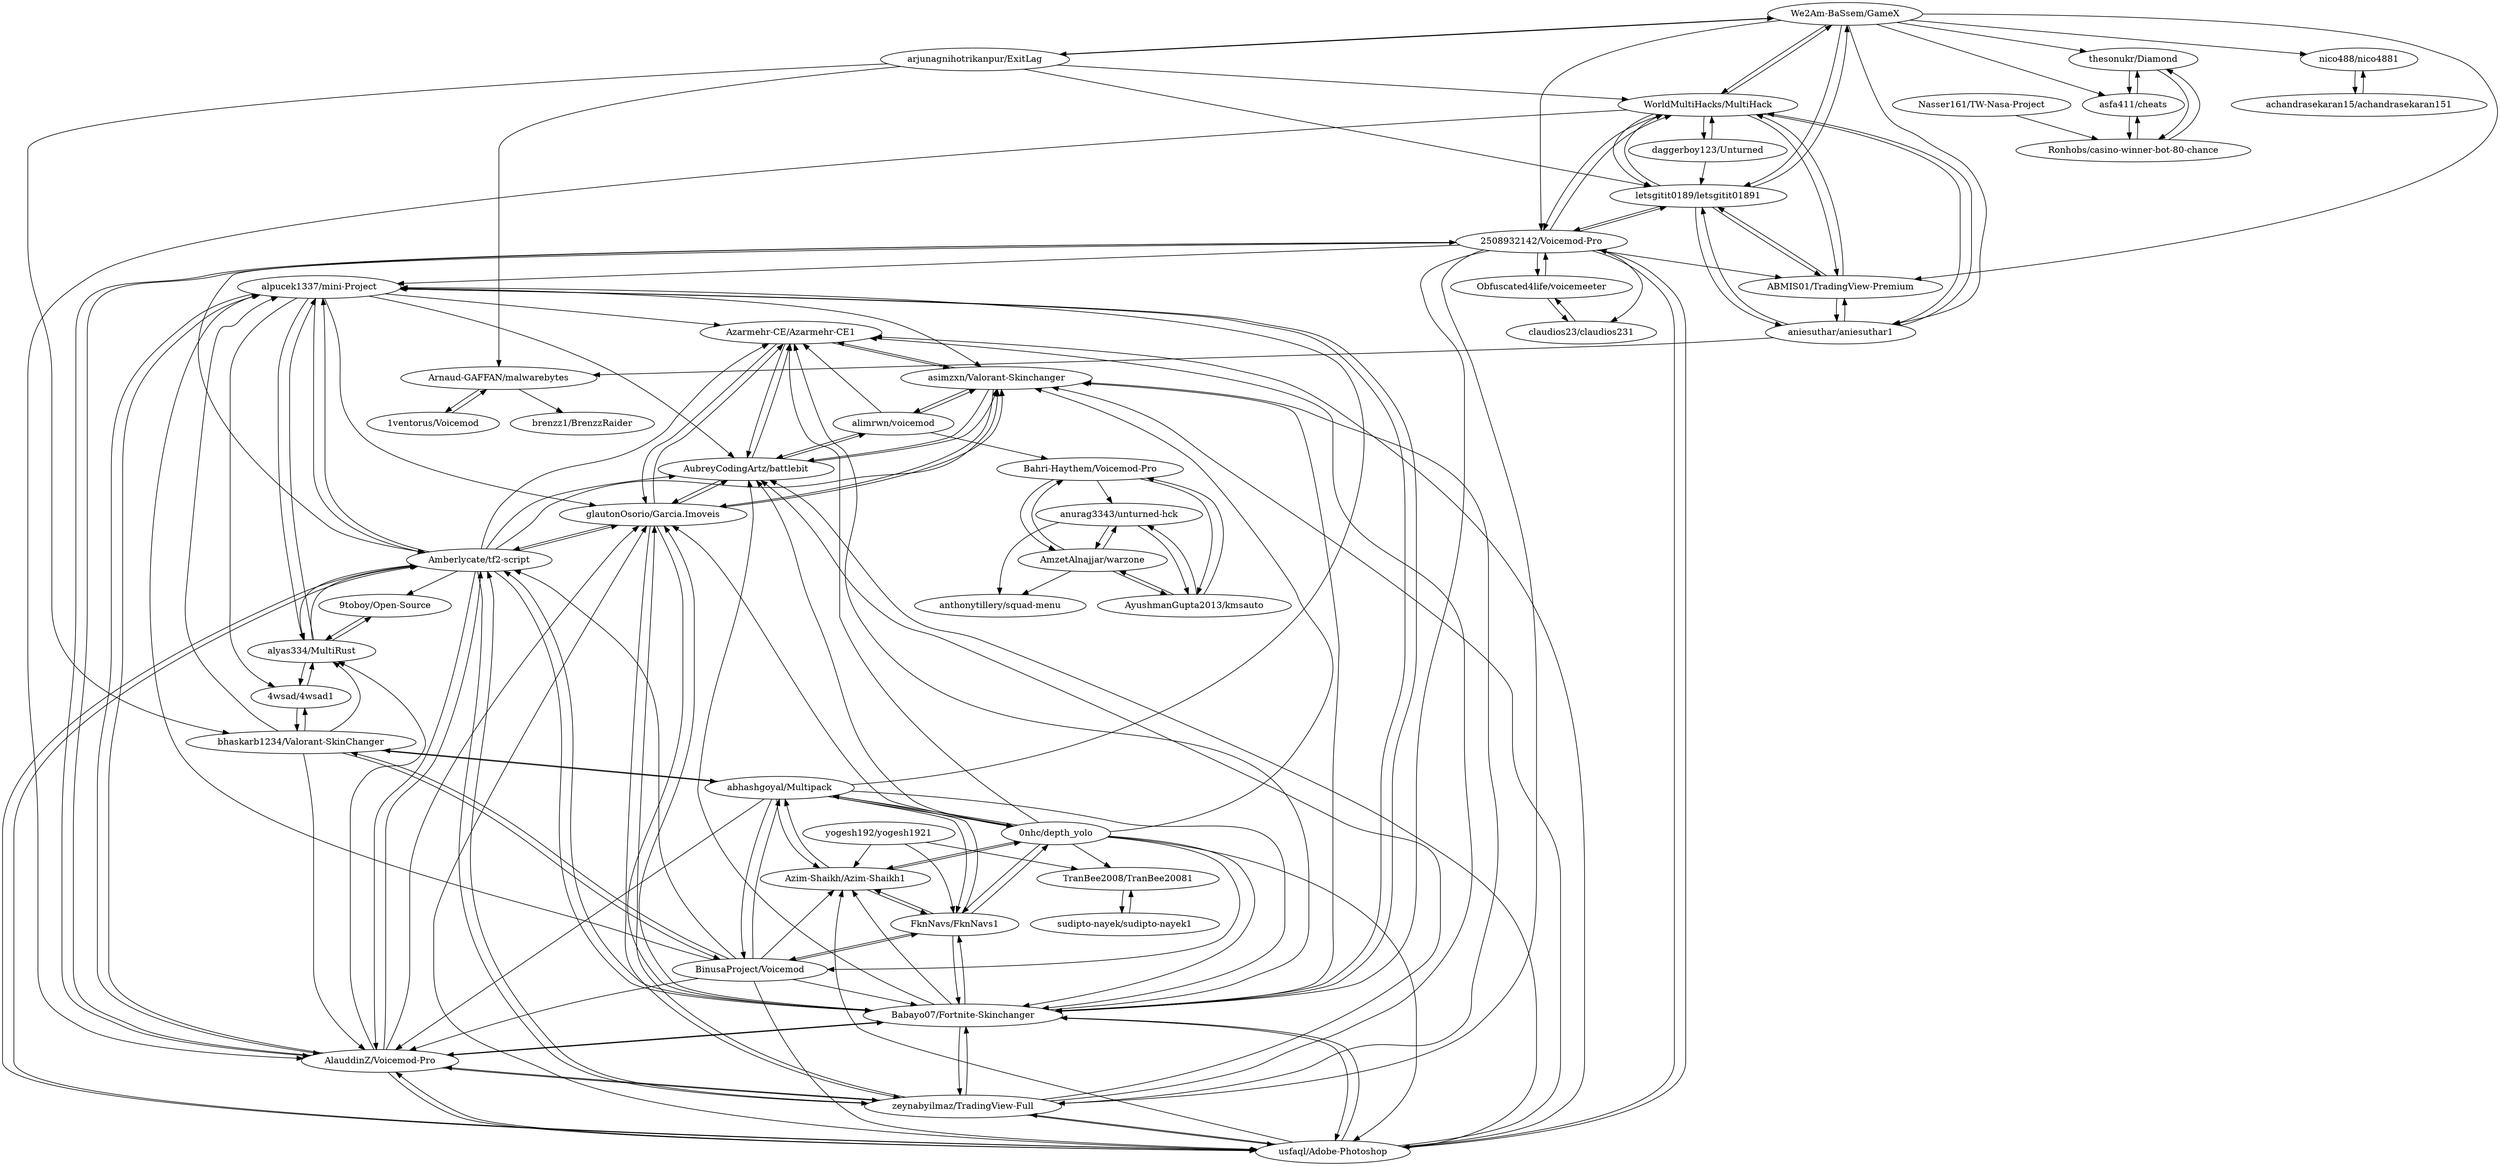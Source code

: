 digraph G {
"We2Am-BaSsem/GameX" -> "WorldMultiHacks/MultiHack"
"We2Am-BaSsem/GameX" -> "letsgitit0189/letsgitit01891"
"We2Am-BaSsem/GameX" -> "arjunagnihotrikanpur/ExitLag"
"We2Am-BaSsem/GameX" -> "thesonukr/Diamond"
"We2Am-BaSsem/GameX" -> "ABMIS01/TradingView-Premium"
"We2Am-BaSsem/GameX" -> "asfa411/cheats"
"We2Am-BaSsem/GameX" -> "aniesuthar/aniesuthar1"
"We2Am-BaSsem/GameX" -> "2508932142/Voicemod-Pro"
"We2Am-BaSsem/GameX" -> "nico488/nico4881"
"0nhc/depth_yolo" -> "Azim-Shaikh/Azim-Shaikh1"
"0nhc/depth_yolo" -> "FknNavs/FknNavs1"
"0nhc/depth_yolo" -> "abhashgoyal/Multipack"
"0nhc/depth_yolo" -> "Azarmehr-CE/Azarmehr-CE1"
"0nhc/depth_yolo" -> "asimzxn/Valorant-Skinchanger"
"0nhc/depth_yolo" -> "AubreyCodingArtz/battlebit"
"0nhc/depth_yolo" -> "glautonOsorio/Garcia.Imoveis"
"0nhc/depth_yolo" -> "BinusaProject/Voicemod"
"0nhc/depth_yolo" -> "TranBee2008/TranBee20081"
"0nhc/depth_yolo" -> "Babayo07/Fortnite-Skinchanger"
"0nhc/depth_yolo" -> "usfaql/Adobe-Photoshop"
"glautonOsorio/Garcia.Imoveis" -> "Azarmehr-CE/Azarmehr-CE1"
"glautonOsorio/Garcia.Imoveis" -> "asimzxn/Valorant-Skinchanger"
"glautonOsorio/Garcia.Imoveis" -> "AubreyCodingArtz/battlebit"
"glautonOsorio/Garcia.Imoveis" -> "Babayo07/Fortnite-Skinchanger"
"glautonOsorio/Garcia.Imoveis" -> "zeynabyilmaz/TradingView-Full"
"glautonOsorio/Garcia.Imoveis" -> "Amberlycate/tf2-script"
"2508932142/Voicemod-Pro" -> "Obfuscated4life/voicemeeter"
"2508932142/Voicemod-Pro" -> "claudios23/claudios231"
"2508932142/Voicemod-Pro" -> "AlauddinZ/Voicemod-Pro"
"2508932142/Voicemod-Pro" -> "WorldMultiHacks/MultiHack"
"2508932142/Voicemod-Pro" -> "usfaql/Adobe-Photoshop"
"2508932142/Voicemod-Pro" -> "letsgitit0189/letsgitit01891"
"2508932142/Voicemod-Pro" -> "Amberlycate/tf2-script"
"2508932142/Voicemod-Pro" -> "Babayo07/Fortnite-Skinchanger"
"2508932142/Voicemod-Pro" -> "zeynabyilmaz/TradingView-Full"
"2508932142/Voicemod-Pro" -> "alpucek1337/mini-Project"
"2508932142/Voicemod-Pro" -> "ABMIS01/TradingView-Premium"
"abhashgoyal/Multipack" -> "BinusaProject/Voicemod"
"abhashgoyal/Multipack" -> "FknNavs/FknNavs1"
"abhashgoyal/Multipack" -> "bhaskarb1234/Valorant-SkinChanger"
"abhashgoyal/Multipack" -> "Azim-Shaikh/Azim-Shaikh1"
"abhashgoyal/Multipack" -> "alpucek1337/mini-Project"
"abhashgoyal/Multipack" -> "AlauddinZ/Voicemod-Pro"
"abhashgoyal/Multipack" -> "Babayo07/Fortnite-Skinchanger"
"abhashgoyal/Multipack" -> "0nhc/depth_yolo"
"Obfuscated4life/voicemeeter" -> "claudios23/claudios231"
"Obfuscated4life/voicemeeter" -> "2508932142/Voicemod-Pro"
"letsgitit0189/letsgitit01891" -> "WorldMultiHacks/MultiHack"
"letsgitit0189/letsgitit01891" -> "ABMIS01/TradingView-Premium"
"letsgitit0189/letsgitit01891" -> "We2Am-BaSsem/GameX"
"letsgitit0189/letsgitit01891" -> "aniesuthar/aniesuthar1"
"letsgitit0189/letsgitit01891" -> "2508932142/Voicemod-Pro"
"usfaql/Adobe-Photoshop" -> "Babayo07/Fortnite-Skinchanger"
"usfaql/Adobe-Photoshop" -> "Amberlycate/tf2-script"
"usfaql/Adobe-Photoshop" -> "Azarmehr-CE/Azarmehr-CE1"
"usfaql/Adobe-Photoshop" -> "glautonOsorio/Garcia.Imoveis"
"usfaql/Adobe-Photoshop" -> "zeynabyilmaz/TradingView-Full"
"usfaql/Adobe-Photoshop" -> "asimzxn/Valorant-Skinchanger"
"usfaql/Adobe-Photoshop" -> "AlauddinZ/Voicemod-Pro"
"usfaql/Adobe-Photoshop" -> "Azim-Shaikh/Azim-Shaikh1"
"usfaql/Adobe-Photoshop" -> "2508932142/Voicemod-Pro"
"usfaql/Adobe-Photoshop" -> "AubreyCodingArtz/battlebit"
"claudios23/claudios231" -> "Obfuscated4life/voicemeeter"
"Babayo07/Fortnite-Skinchanger" -> "Amberlycate/tf2-script"
"Babayo07/Fortnite-Skinchanger" -> "usfaql/Adobe-Photoshop"
"Babayo07/Fortnite-Skinchanger" -> "glautonOsorio/Garcia.Imoveis"
"Babayo07/Fortnite-Skinchanger" -> "Azarmehr-CE/Azarmehr-CE1"
"Babayo07/Fortnite-Skinchanger" -> "zeynabyilmaz/TradingView-Full"
"Babayo07/Fortnite-Skinchanger" -> "AlauddinZ/Voicemod-Pro"
"Babayo07/Fortnite-Skinchanger" -> "alpucek1337/mini-Project"
"Babayo07/Fortnite-Skinchanger" -> "asimzxn/Valorant-Skinchanger"
"Babayo07/Fortnite-Skinchanger" -> "AubreyCodingArtz/battlebit"
"Babayo07/Fortnite-Skinchanger" -> "FknNavs/FknNavs1"
"Babayo07/Fortnite-Skinchanger" -> "Azim-Shaikh/Azim-Shaikh1"
"WorldMultiHacks/MultiHack" -> "letsgitit0189/letsgitit01891"
"WorldMultiHacks/MultiHack" -> "ABMIS01/TradingView-Premium"
"WorldMultiHacks/MultiHack" -> "daggerboy123/Unturned"
"WorldMultiHacks/MultiHack" -> "2508932142/Voicemod-Pro"
"WorldMultiHacks/MultiHack" -> "aniesuthar/aniesuthar1"
"WorldMultiHacks/MultiHack" -> "We2Am-BaSsem/GameX"
"WorldMultiHacks/MultiHack" -> "AlauddinZ/Voicemod-Pro"
"Amberlycate/tf2-script" -> "Babayo07/Fortnite-Skinchanger"
"Amberlycate/tf2-script" -> "AlauddinZ/Voicemod-Pro"
"Amberlycate/tf2-script" -> "usfaql/Adobe-Photoshop"
"Amberlycate/tf2-script" -> "alpucek1337/mini-Project"
"Amberlycate/tf2-script" -> "zeynabyilmaz/TradingView-Full"
"Amberlycate/tf2-script" -> "glautonOsorio/Garcia.Imoveis"
"Amberlycate/tf2-script" -> "asimzxn/Valorant-Skinchanger"
"Amberlycate/tf2-script" -> "Azarmehr-CE/Azarmehr-CE1"
"Amberlycate/tf2-script" -> "alyas334/MultiRust"
"Amberlycate/tf2-script" -> "AubreyCodingArtz/battlebit"
"Amberlycate/tf2-script" -> "9toboy/Open-Source"
"alpucek1337/mini-Project" -> "Amberlycate/tf2-script"
"alpucek1337/mini-Project" -> "AlauddinZ/Voicemod-Pro"
"alpucek1337/mini-Project" -> "alyas334/MultiRust"
"alpucek1337/mini-Project" -> "Babayo07/Fortnite-Skinchanger"
"alpucek1337/mini-Project" -> "asimzxn/Valorant-Skinchanger"
"alpucek1337/mini-Project" -> "Azarmehr-CE/Azarmehr-CE1"
"alpucek1337/mini-Project" -> "glautonOsorio/Garcia.Imoveis"
"alpucek1337/mini-Project" -> "AubreyCodingArtz/battlebit"
"alpucek1337/mini-Project" -> "4wsad/4wsad1"
"asimzxn/Valorant-Skinchanger" -> "AubreyCodingArtz/battlebit"
"asimzxn/Valorant-Skinchanger" -> "Azarmehr-CE/Azarmehr-CE1"
"asimzxn/Valorant-Skinchanger" -> "glautonOsorio/Garcia.Imoveis"
"asimzxn/Valorant-Skinchanger" -> "alimrwn/voicemod"
"BinusaProject/Voicemod" -> "abhashgoyal/Multipack"
"BinusaProject/Voicemod" -> "FknNavs/FknNavs1"
"BinusaProject/Voicemod" -> "Azim-Shaikh/Azim-Shaikh1"
"BinusaProject/Voicemod" -> "bhaskarb1234/Valorant-SkinChanger"
"BinusaProject/Voicemod" -> "Babayo07/Fortnite-Skinchanger"
"BinusaProject/Voicemod" -> "Amberlycate/tf2-script"
"BinusaProject/Voicemod" -> "AlauddinZ/Voicemod-Pro"
"BinusaProject/Voicemod" -> "alpucek1337/mini-Project"
"BinusaProject/Voicemod" -> "usfaql/Adobe-Photoshop"
"Azarmehr-CE/Azarmehr-CE1" -> "asimzxn/Valorant-Skinchanger"
"Azarmehr-CE/Azarmehr-CE1" -> "AubreyCodingArtz/battlebit"
"Azarmehr-CE/Azarmehr-CE1" -> "glautonOsorio/Garcia.Imoveis"
"zeynabyilmaz/TradingView-Full" -> "glautonOsorio/Garcia.Imoveis"
"zeynabyilmaz/TradingView-Full" -> "Amberlycate/tf2-script"
"zeynabyilmaz/TradingView-Full" -> "Babayo07/Fortnite-Skinchanger"
"zeynabyilmaz/TradingView-Full" -> "asimzxn/Valorant-Skinchanger"
"zeynabyilmaz/TradingView-Full" -> "Azarmehr-CE/Azarmehr-CE1"
"zeynabyilmaz/TradingView-Full" -> "AlauddinZ/Voicemod-Pro"
"zeynabyilmaz/TradingView-Full" -> "usfaql/Adobe-Photoshop"
"zeynabyilmaz/TradingView-Full" -> "AubreyCodingArtz/battlebit"
"Azim-Shaikh/Azim-Shaikh1" -> "FknNavs/FknNavs1"
"Azim-Shaikh/Azim-Shaikh1" -> "abhashgoyal/Multipack"
"Azim-Shaikh/Azim-Shaikh1" -> "0nhc/depth_yolo"
"FknNavs/FknNavs1" -> "Azim-Shaikh/Azim-Shaikh1"
"FknNavs/FknNavs1" -> "abhashgoyal/Multipack"
"FknNavs/FknNavs1" -> "BinusaProject/Voicemod"
"FknNavs/FknNavs1" -> "Babayo07/Fortnite-Skinchanger"
"FknNavs/FknNavs1" -> "0nhc/depth_yolo"
"arjunagnihotrikanpur/ExitLag" -> "WorldMultiHacks/MultiHack"
"arjunagnihotrikanpur/ExitLag" -> "We2Am-BaSsem/GameX"
"arjunagnihotrikanpur/ExitLag" -> "letsgitit0189/letsgitit01891"
"arjunagnihotrikanpur/ExitLag" -> "bhaskarb1234/Valorant-SkinChanger"
"arjunagnihotrikanpur/ExitLag" -> "Arnaud-GAFFAN/malwarebytes"
"bhaskarb1234/Valorant-SkinChanger" -> "abhashgoyal/Multipack"
"bhaskarb1234/Valorant-SkinChanger" -> "4wsad/4wsad1"
"bhaskarb1234/Valorant-SkinChanger" -> "alpucek1337/mini-Project"
"bhaskarb1234/Valorant-SkinChanger" -> "alyas334/MultiRust"
"bhaskarb1234/Valorant-SkinChanger" -> "BinusaProject/Voicemod"
"bhaskarb1234/Valorant-SkinChanger" -> "AlauddinZ/Voicemod-Pro"
"thesonukr/Diamond" -> "asfa411/cheats"
"thesonukr/Diamond" -> "Ronhobs/casino-winner-bot-80-chance"
"AlauddinZ/Voicemod-Pro" -> "Amberlycate/tf2-script"
"AlauddinZ/Voicemod-Pro" -> "alpucek1337/mini-Project"
"AlauddinZ/Voicemod-Pro" -> "Babayo07/Fortnite-Skinchanger"
"AlauddinZ/Voicemod-Pro" -> "zeynabyilmaz/TradingView-Full"
"AlauddinZ/Voicemod-Pro" -> "alyas334/MultiRust"
"AlauddinZ/Voicemod-Pro" -> "2508932142/Voicemod-Pro"
"AlauddinZ/Voicemod-Pro" -> "usfaql/Adobe-Photoshop"
"AlauddinZ/Voicemod-Pro" -> "glautonOsorio/Garcia.Imoveis"
"nico488/nico4881" -> "achandrasekaran15/achandrasekaran151"
"achandrasekaran15/achandrasekaran151" -> "nico488/nico4881"
"sudipto-nayek/sudipto-nayek1" -> "TranBee2008/TranBee20081"
"1ventorus/Voicemod" -> "Arnaud-GAFFAN/malwarebytes"
"AubreyCodingArtz/battlebit" -> "asimzxn/Valorant-Skinchanger"
"AubreyCodingArtz/battlebit" -> "Azarmehr-CE/Azarmehr-CE1"
"AubreyCodingArtz/battlebit" -> "alimrwn/voicemod"
"AubreyCodingArtz/battlebit" -> "glautonOsorio/Garcia.Imoveis"
"aniesuthar/aniesuthar1" -> "ABMIS01/TradingView-Premium"
"aniesuthar/aniesuthar1" -> "WorldMultiHacks/MultiHack"
"aniesuthar/aniesuthar1" -> "Arnaud-GAFFAN/malwarebytes"
"aniesuthar/aniesuthar1" -> "letsgitit0189/letsgitit01891"
"Arnaud-GAFFAN/malwarebytes" -> "1ventorus/Voicemod"
"Arnaud-GAFFAN/malwarebytes" -> "brenzz1/BrenzzRaider"
"TranBee2008/TranBee20081" -> "sudipto-nayek/sudipto-nayek1"
"ABMIS01/TradingView-Premium" -> "letsgitit0189/letsgitit01891"
"ABMIS01/TradingView-Premium" -> "WorldMultiHacks/MultiHack"
"ABMIS01/TradingView-Premium" -> "aniesuthar/aniesuthar1"
"anurag3343/unturned-hck" -> "AmzetAlnajjar/warzone"
"anurag3343/unturned-hck" -> "AyushmanGupta2013/kmsauto"
"anurag3343/unturned-hck" -> "anthonytillery/squad-menu"
"Bahri-Haythem/Voicemod-Pro" -> "AyushmanGupta2013/kmsauto"
"Bahri-Haythem/Voicemod-Pro" -> "AmzetAlnajjar/warzone"
"Bahri-Haythem/Voicemod-Pro" -> "anurag3343/unturned-hck"
"AmzetAlnajjar/warzone" -> "anurag3343/unturned-hck"
"AmzetAlnajjar/warzone" -> "AyushmanGupta2013/kmsauto"
"AmzetAlnajjar/warzone" -> "anthonytillery/squad-menu"
"AmzetAlnajjar/warzone" -> "Bahri-Haythem/Voicemod-Pro"
"alimrwn/voicemod" -> "Bahri-Haythem/Voicemod-Pro"
"alimrwn/voicemod" -> "AubreyCodingArtz/battlebit"
"alimrwn/voicemod" -> "asimzxn/Valorant-Skinchanger"
"alimrwn/voicemod" -> "Azarmehr-CE/Azarmehr-CE1"
"AyushmanGupta2013/kmsauto" -> "Bahri-Haythem/Voicemod-Pro"
"AyushmanGupta2013/kmsauto" -> "AmzetAlnajjar/warzone"
"AyushmanGupta2013/kmsauto" -> "anurag3343/unturned-hck"
"asfa411/cheats" -> "thesonukr/Diamond"
"asfa411/cheats" -> "Ronhobs/casino-winner-bot-80-chance"
"4wsad/4wsad1" -> "alyas334/MultiRust"
"4wsad/4wsad1" -> "bhaskarb1234/Valorant-SkinChanger"
"Ronhobs/casino-winner-bot-80-chance" -> "asfa411/cheats"
"Ronhobs/casino-winner-bot-80-chance" -> "thesonukr/Diamond"
"alyas334/MultiRust" -> "4wsad/4wsad1"
"alyas334/MultiRust" -> "alpucek1337/mini-Project"
"alyas334/MultiRust" -> "9toboy/Open-Source"
"alyas334/MultiRust" -> "Amberlycate/tf2-script"
"9toboy/Open-Source" -> "alyas334/MultiRust"
"daggerboy123/Unturned" -> "WorldMultiHacks/MultiHack"
"daggerboy123/Unturned" -> "letsgitit0189/letsgitit01891"
"Nasser161/TW-Nasa-Project" -> "Ronhobs/casino-winner-bot-80-chance"
"yogesh192/yogesh1921" -> "Azim-Shaikh/Azim-Shaikh1"
"yogesh192/yogesh1921" -> "TranBee2008/TranBee20081"
"yogesh192/yogesh1921" -> "FknNavs/FknNavs1"
"We2Am-BaSsem/GameX" ["l"="0.483,45.965"]
"WorldMultiHacks/MultiHack" ["l"="0.504,45.989"]
"letsgitit0189/letsgitit01891" ["l"="0.494,45.981"]
"arjunagnihotrikanpur/ExitLag" ["l"="0.525,45.982"]
"thesonukr/Diamond" ["l"="0.463,45.929"]
"ABMIS01/TradingView-Premium" ["l"="0.481,45.987"]
"asfa411/cheats" ["l"="0.485,45.928"]
"aniesuthar/aniesuthar1" ["l"="0.501,45.97"]
"2508932142/Voicemod-Pro" ["l"="0.504,46.011"]
"nico488/nico4881" ["l"="0.433,45.952"]
"0nhc/depth_yolo" ["l"="0.495,46.075"]
"Azim-Shaikh/Azim-Shaikh1" ["l"="0.524,46.085"]
"FknNavs/FknNavs1" ["l"="0.507,46.087"]
"abhashgoyal/Multipack" ["l"="0.538,46.072"]
"Azarmehr-CE/Azarmehr-CE1" ["l"="0.464,46.062"]
"asimzxn/Valorant-Skinchanger" ["l"="0.477,46.064"]
"AubreyCodingArtz/battlebit" ["l"="0.463,46.052"]
"glautonOsorio/Garcia.Imoveis" ["l"="0.478,46.051"]
"BinusaProject/Voicemod" ["l"="0.522,46.064"]
"TranBee2008/TranBee20081" ["l"="0.491,46.114"]
"Babayo07/Fortnite-Skinchanger" ["l"="0.498,46.059"]
"usfaql/Adobe-Photoshop" ["l"="0.493,46.048"]
"zeynabyilmaz/TradingView-Full" ["l"="0.476,46.036"]
"Amberlycate/tf2-script" ["l"="0.497,46.038"]
"Obfuscated4life/voicemeeter" ["l"="0.541,46.001"]
"claudios23/claudios231" ["l"="0.561,45.992"]
"AlauddinZ/Voicemod-Pro" ["l"="0.512,46.032"]
"alpucek1337/mini-Project" ["l"="0.517,46.047"]
"bhaskarb1234/Valorant-SkinChanger" ["l"="0.546,46.047"]
"daggerboy123/Unturned" ["l"="0.517,45.967"]
"alyas334/MultiRust" ["l"="0.538,46.033"]
"9toboy/Open-Source" ["l"="0.554,46.022"]
"4wsad/4wsad1" ["l"="0.566,46.041"]
"alimrwn/voicemod" ["l"="0.439,46.068"]
"Arnaud-GAFFAN/malwarebytes" ["l"="0.539,45.954"]
"Ronhobs/casino-winner-bot-80-chance" ["l"="0.471,45.91"]
"achandrasekaran15/achandrasekaran151" ["l"="0.408,45.944"]
"sudipto-nayek/sudipto-nayek1" ["l"="0.487,46.131"]
"1ventorus/Voicemod" ["l"="0.561,45.945"]
"brenzz1/BrenzzRaider" ["l"="0.548,45.934"]
"anurag3343/unturned-hck" ["l"="0.358,46.093"]
"AmzetAlnajjar/warzone" ["l"="0.374,46.097"]
"AyushmanGupta2013/kmsauto" ["l"="0.369,46.084"]
"anthonytillery/squad-menu" ["l"="0.352,46.107"]
"Bahri-Haythem/Voicemod-Pro" ["l"="0.389,46.085"]
"Nasser161/TW-Nasa-Project" ["l"="0.467,45.888"]
"yogesh192/yogesh1921" ["l"="0.517,46.109"]
}